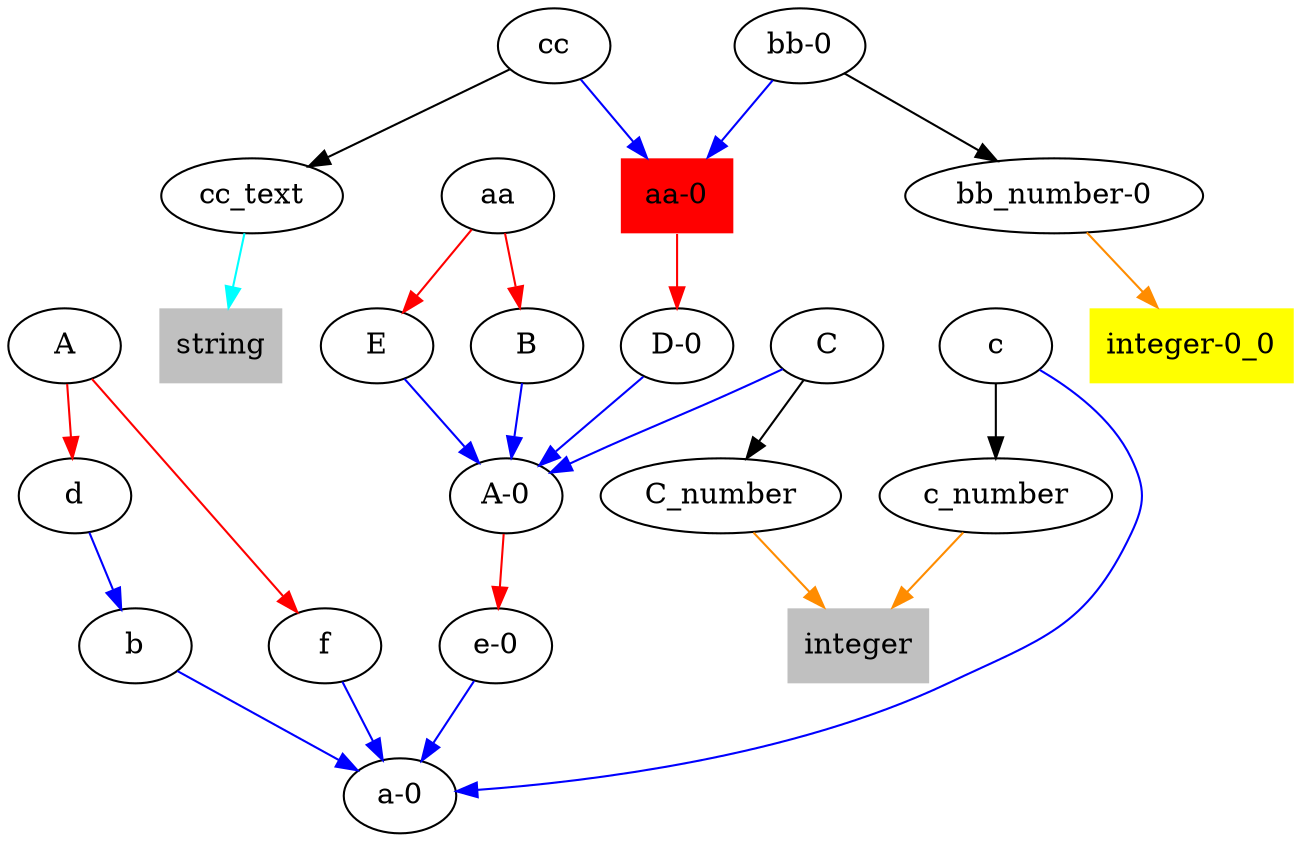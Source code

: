 digraph {
	A
	d
	A -> d [color=red]
	cc
	"aa-0" [fillcolor=red shape=none style=filled]
	cc -> "aa-0" [color=blue]
	integer [color=green fillcolor=gray shape=none style=filled]
	integer
	c_number -> integer [color=darkorange]
	"bb-0"
	"aa-0" [fillcolor=red shape=none style=filled]
	"bb-0" -> "aa-0" [color=blue]
	cc
	cc_text
	cc -> cc_text [color=black]
	"integer-0_0" [color=green fillcolor=yellow shape=none style=filled]
	"integer-0_0"
	"bb_number-0" -> "integer-0_0" [color=darkorange]
	C
	C_number
	C -> C_number [color=black]
	"aa-0"
	"D-0"
	"aa-0" -> "D-0" [color=red]
	B
	"A-0"
	B -> "A-0" [color=blue]
	d
	b
	d -> b [color=blue]
	"D-0"
	"A-0"
	"D-0" -> "A-0" [color=blue]
	b
	"a-0"
	b -> "a-0" [color=blue]
	"e-0"
	"a-0"
	"e-0" -> "a-0" [color=blue]
	"bb-0"
	"bb_number-0"
	"bb-0" -> "bb_number-0" [color=black]
	"A-0"
	"e-0"
	"A-0" -> "e-0" [color=red]
	aa
	E
	aa -> E [color=red]
	f
	"a-0"
	f -> "a-0" [color=blue]
	A
	f
	A -> f [color=red]
	string [color=green fillcolor=gray shape=none style=filled]
	string
	cc_text -> string [color=cyan]
	c
	c_number
	c -> c_number [color=black]
	E
	"A-0"
	E -> "A-0" [color=blue]
	c
	"a-0"
	c -> "a-0" [color=blue]
	aa
	B
	aa -> B [color=red]
	integer [color=green fillcolor=gray shape=none style=filled]
	integer
	C_number -> integer [color=darkorange]
	C
	"A-0"
	C -> "A-0" [color=blue]
}
